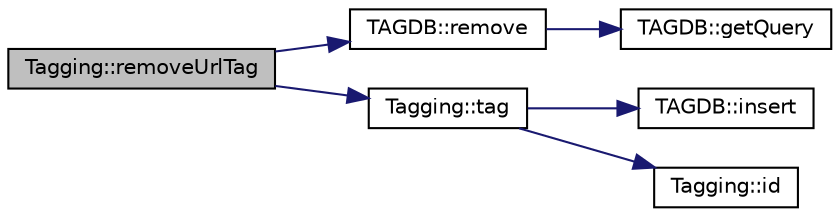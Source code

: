 digraph "Tagging::removeUrlTag"
{
 // INTERACTIVE_SVG=YES
 // LATEX_PDF_SIZE
  edge [fontname="Helvetica",fontsize="10",labelfontname="Helvetica",labelfontsize="10"];
  node [fontname="Helvetica",fontsize="10",shape=record];
  rankdir="LR";
  Node215 [label="Tagging::removeUrlTag",height=0.2,width=0.4,color="black", fillcolor="grey75", style="filled", fontcolor="black",tooltip=" "];
  Node215 -> Node216 [color="midnightblue",fontsize="10",style="solid",fontname="Helvetica"];
  Node216 [label="TAGDB::remove",height=0.2,width=0.4,color="black", fillcolor="white", style="filled",URL="$class_t_a_g_d_b.html#acd75bc483c7dd93361783aab9480d90e",tooltip=" "];
  Node216 -> Node217 [color="midnightblue",fontsize="10",style="solid",fontname="Helvetica"];
  Node217 [label="TAGDB::getQuery",height=0.2,width=0.4,color="black", fillcolor="white", style="filled",URL="$class_t_a_g_d_b.html#ae90d363ffa72013cdfe742c606888432",tooltip=" "];
  Node215 -> Node218 [color="midnightblue",fontsize="10",style="solid",fontname="Helvetica"];
  Node218 [label="Tagging::tag",height=0.2,width=0.4,color="black", fillcolor="white", style="filled",URL="$class_tagging.html#a07318e6b117e0d35c9a7a1ad7c00d4d0",tooltip=" "];
  Node218 -> Node219 [color="midnightblue",fontsize="10",style="solid",fontname="Helvetica"];
  Node219 [label="TAGDB::insert",height=0.2,width=0.4,color="black", fillcolor="white", style="filled",URL="$class_t_a_g_d_b.html#a9e576bf7931cc64359ea1380fec51f9f",tooltip=" "];
  Node218 -> Node220 [color="midnightblue",fontsize="10",style="solid",fontname="Helvetica"];
  Node220 [label="Tagging::id",height=0.2,width=0.4,color="black", fillcolor="white", style="filled",URL="$class_tagging.html#a2b8eb93e771e3f7569420ce900d0e069",tooltip=" "];
}
